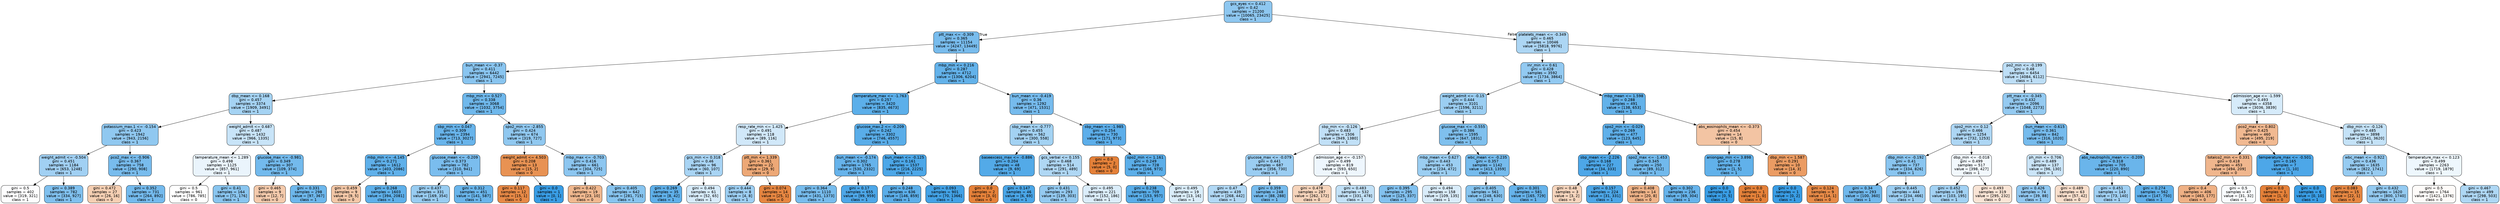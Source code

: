 digraph Tree {
node [shape=box, style="filled, rounded", color="black", fontname="helvetica"] ;
edge [fontname="helvetica"] ;
0 [label="gcs_eyes <= 0.412\ngini = 0.42\nsamples = 21200\nvalue = [10065, 23425]\nclass = 1", fillcolor="#8ec7f0"] ;
1 [label="ptt_max <= -0.309\ngini = 0.365\nsamples = 11154\nvalue = [4247, 13449]\nclass = 1", fillcolor="#78bced"] ;
0 -> 1 [labeldistance=2.5, labelangle=45, headlabel="True"] ;
2 [label="bun_mean <= -0.37\ngini = 0.411\nsamples = 6442\nvalue = [2941, 7245]\nclass = 1", fillcolor="#89c5f0"] ;
1 -> 2 ;
3 [label="dbp_mean <= 0.168\ngini = 0.457\nsamples = 3374\nvalue = [1909, 3491]\nclass = 1", fillcolor="#a5d3f3"] ;
2 -> 3 ;
4 [label="potassium_max.1 <= -0.154\ngini = 0.423\nsamples = 1942\nvalue = [943, 2156]\nclass = 1", fillcolor="#90c8f0"] ;
3 -> 4 ;
5 [label="weight_admit <= -0.504\ngini = 0.451\nsamples = 1184\nvalue = [653, 1248]\nclass = 1", fillcolor="#a1d0f3"] ;
4 -> 5 ;
6 [label="gini = 0.5\nsamples = 402\nvalue = [319, 321]\nclass = 1", fillcolor="#fefeff"] ;
5 -> 6 ;
7 [label="gini = 0.389\nsamples = 782\nvalue = [334, 927]\nclass = 1", fillcolor="#80c0ee"] ;
5 -> 7 ;
8 [label="pco2_max <= -0.906\ngini = 0.367\nsamples = 758\nvalue = [290, 908]\nclass = 1", fillcolor="#78bced"] ;
4 -> 8 ;
9 [label="gini = 0.472\nsamples = 27\nvalue = [26, 16]\nclass = 0", fillcolor="#f5cfb3"] ;
8 -> 9 ;
10 [label="gini = 0.352\nsamples = 731\nvalue = [264, 892]\nclass = 1", fillcolor="#74baed"] ;
8 -> 10 ;
11 [label="weight_admit <= 0.687\ngini = 0.487\nsamples = 1432\nvalue = [966, 1335]\nclass = 1", fillcolor="#c8e4f8"] ;
3 -> 11 ;
12 [label="temperature_mean <= 1.289\ngini = 0.498\nsamples = 1125\nvalue = [857, 961]\nclass = 1", fillcolor="#eaf4fc"] ;
11 -> 12 ;
13 [label="gini = 0.5\nsamples = 961\nvalue = [786, 785]\nclass = 0", fillcolor="#ffffff"] ;
12 -> 13 ;
14 [label="gini = 0.41\nsamples = 164\nvalue = [71, 176]\nclass = 1", fillcolor="#89c5ef"] ;
12 -> 14 ;
15 [label="glucose_max <= -0.981\ngini = 0.349\nsamples = 307\nvalue = [109, 374]\nclass = 1", fillcolor="#73baed"] ;
11 -> 15 ;
16 [label="gini = 0.465\nsamples = 9\nvalue = [12, 7]\nclass = 0", fillcolor="#f4caac"] ;
15 -> 16 ;
17 [label="gini = 0.331\nsamples = 298\nvalue = [97, 367]\nclass = 1", fillcolor="#6db7ec"] ;
15 -> 17 ;
18 [label="mbp_min <= 0.527\ngini = 0.338\nsamples = 3068\nvalue = [1032, 3754]\nclass = 1", fillcolor="#6fb8ec"] ;
2 -> 18 ;
19 [label="sbp_min <= 0.047\ngini = 0.309\nsamples = 2394\nvalue = [713, 3027]\nclass = 1", fillcolor="#68b4eb"] ;
18 -> 19 ;
20 [label="mbp_min <= -4.145\ngini = 0.271\nsamples = 1612\nvalue = [403, 2086]\nclass = 1", fillcolor="#5fb0ea"] ;
19 -> 20 ;
21 [label="gini = 0.459\nsamples = 9\nvalue = [9, 5]\nclass = 0", fillcolor="#f3c7a7"] ;
20 -> 21 ;
22 [label="gini = 0.268\nsamples = 1603\nvalue = [394, 2081]\nclass = 1", fillcolor="#5eb0ea"] ;
20 -> 22 ;
23 [label="glucose_mean <= -0.209\ngini = 0.373\nsamples = 782\nvalue = [310, 941]\nclass = 1", fillcolor="#7abdee"] ;
19 -> 23 ;
24 [label="gini = 0.437\nsamples = 331\nvalue = [169, 354]\nclass = 1", fillcolor="#98ccf1"] ;
23 -> 24 ;
25 [label="gini = 0.312\nsamples = 451\nvalue = [141, 587]\nclass = 1", fillcolor="#69b5eb"] ;
23 -> 25 ;
26 [label="spo2_min <= -2.855\ngini = 0.424\nsamples = 674\nvalue = [319, 727]\nclass = 1", fillcolor="#90c8f0"] ;
18 -> 26 ;
27 [label="weight_admit <= 4.503\ngini = 0.208\nsamples = 13\nvalue = [15, 2]\nclass = 0", fillcolor="#e89253"] ;
26 -> 27 ;
28 [label="gini = 0.117\nsamples = 12\nvalue = [15, 1]\nclass = 0", fillcolor="#e78946"] ;
27 -> 28 ;
29 [label="gini = 0.0\nsamples = 1\nvalue = [0, 1]\nclass = 1", fillcolor="#399de5"] ;
27 -> 29 ;
30 [label="mbp_max <= -0.703\ngini = 0.416\nsamples = 661\nvalue = [304, 725]\nclass = 1", fillcolor="#8cc6f0"] ;
26 -> 30 ;
31 [label="gini = 0.422\nsamples = 19\nvalue = [23, 10]\nclass = 0", fillcolor="#f0b88f"] ;
30 -> 31 ;
32 [label="gini = 0.405\nsamples = 642\nvalue = [281, 715]\nclass = 1", fillcolor="#87c4ef"] ;
30 -> 32 ;
33 [label="mbp_min <= 0.216\ngini = 0.287\nsamples = 4712\nvalue = [1306, 6204]\nclass = 1", fillcolor="#63b2ea"] ;
1 -> 33 ;
34 [label="temperature_max <= -1.763\ngini = 0.257\nsamples = 3420\nvalue = [835, 4673]\nclass = 1", fillcolor="#5cafea"] ;
33 -> 34 ;
35 [label="resp_rate_min <= 1.425\ngini = 0.491\nsamples = 118\nvalue = [89, 116]\nclass = 1", fillcolor="#d1e8f9"] ;
34 -> 35 ;
36 [label="gcs_min <= 0.318\ngini = 0.46\nsamples = 96\nvalue = [60, 107]\nclass = 1", fillcolor="#a8d4f4"] ;
35 -> 36 ;
37 [label="gini = 0.269\nsamples = 35\nvalue = [8, 42]\nclass = 1", fillcolor="#5fb0ea"] ;
36 -> 37 ;
38 [label="gini = 0.494\nsamples = 61\nvalue = [52, 65]\nclass = 1", fillcolor="#d7ebfa"] ;
36 -> 38 ;
39 [label="ptt_min <= 1.339\ngini = 0.361\nsamples = 22\nvalue = [29, 9]\nclass = 0", fillcolor="#eda876"] ;
35 -> 39 ;
40 [label="gini = 0.444\nsamples = 8\nvalue = [4, 8]\nclass = 1", fillcolor="#9ccef2"] ;
39 -> 40 ;
41 [label="gini = 0.074\nsamples = 14\nvalue = [25, 1]\nclass = 0", fillcolor="#e68641"] ;
39 -> 41 ;
42 [label="glucose_max.2 <= -0.209\ngini = 0.242\nsamples = 3302\nvalue = [746, 4557]\nclass = 1", fillcolor="#59ade9"] ;
34 -> 42 ;
43 [label="bun_mean <= -0.174\ngini = 0.302\nsamples = 1765\nvalue = [530, 2332]\nclass = 1", fillcolor="#66b3eb"] ;
42 -> 43 ;
44 [label="gini = 0.364\nsamples = 1110\nvalue = [431, 1373]\nclass = 1", fillcolor="#77bced"] ;
43 -> 44 ;
45 [label="gini = 0.17\nsamples = 655\nvalue = [99, 959]\nclass = 1", fillcolor="#4da7e8"] ;
43 -> 45 ;
46 [label="bun_mean <= -0.125\ngini = 0.161\nsamples = 1537\nvalue = [216, 2225]\nclass = 1", fillcolor="#4ca7e8"] ;
42 -> 46 ;
47 [label="gini = 0.248\nsamples = 636\nvalue = [146, 859]\nclass = 1", fillcolor="#5baee9"] ;
46 -> 47 ;
48 [label="gini = 0.093\nsamples = 901\nvalue = [70, 1366]\nclass = 1", fillcolor="#43a2e6"] ;
46 -> 48 ;
49 [label="bun_mean <= -0.419\ngini = 0.36\nsamples = 1292\nvalue = [471, 1531]\nclass = 1", fillcolor="#76bbed"] ;
33 -> 49 ;
50 [label="sbp_mean <= -0.777\ngini = 0.455\nsamples = 562\nvalue = [300, 558]\nclass = 1", fillcolor="#a3d2f3"] ;
49 -> 50 ;
51 [label="baseexcess_max <= -0.886\ngini = 0.204\nsamples = 48\nvalue = [9, 69]\nclass = 1", fillcolor="#53aae8"] ;
50 -> 51 ;
52 [label="gini = 0.0\nsamples = 2\nvalue = [3, 0]\nclass = 0", fillcolor="#e58139"] ;
51 -> 52 ;
53 [label="gini = 0.147\nsamples = 46\nvalue = [6, 69]\nclass = 1", fillcolor="#4aa6e7"] ;
51 -> 53 ;
54 [label="gcs_verbal <= 0.155\ngini = 0.468\nsamples = 514\nvalue = [291, 489]\nclass = 1", fillcolor="#afd7f4"] ;
50 -> 54 ;
55 [label="gini = 0.431\nsamples = 293\nvalue = [139, 303]\nclass = 1", fillcolor="#94caf1"] ;
54 -> 55 ;
56 [label="gini = 0.495\nsamples = 221\nvalue = [152, 186]\nclass = 1", fillcolor="#dbedfa"] ;
54 -> 56 ;
57 [label="sbp_mean <= -1.985\ngini = 0.254\nsamples = 730\nvalue = [171, 973]\nclass = 1", fillcolor="#5caeea"] ;
49 -> 57 ;
58 [label="gini = 0.0\nsamples = 2\nvalue = [5, 0]\nclass = 0", fillcolor="#e58139"] ;
57 -> 58 ;
59 [label="spo2_min <= 1.161\ngini = 0.249\nsamples = 728\nvalue = [166, 973]\nclass = 1", fillcolor="#5baee9"] ;
57 -> 59 ;
60 [label="gini = 0.238\nsamples = 709\nvalue = [153, 957]\nclass = 1", fillcolor="#59ade9"] ;
59 -> 60 ;
61 [label="gini = 0.495\nsamples = 19\nvalue = [13, 16]\nclass = 1", fillcolor="#daedfa"] ;
59 -> 61 ;
62 [label="platelets_mean <= -0.349\ngini = 0.465\nsamples = 10046\nvalue = [5818, 9976]\nclass = 1", fillcolor="#acd6f4"] ;
0 -> 62 [labeldistance=2.5, labelangle=-45, headlabel="False"] ;
63 [label="inr_min <= 0.61\ngini = 0.428\nsamples = 3592\nvalue = [1734, 3864]\nclass = 1", fillcolor="#92c9f1"] ;
62 -> 63 ;
64 [label="weight_admit <= -0.15\ngini = 0.444\nsamples = 3101\nvalue = [1596, 3211]\nclass = 1", fillcolor="#9bcef2"] ;
63 -> 64 ;
65 [label="sbp_min <= -0.126\ngini = 0.483\nsamples = 1506\nvalue = [949, 1380]\nclass = 1", fillcolor="#c1e0f7"] ;
64 -> 65 ;
66 [label="glucose_max <= -0.079\ngini = 0.441\nsamples = 687\nvalue = [356, 730]\nclass = 1", fillcolor="#9acdf2"] ;
65 -> 66 ;
67 [label="gini = 0.47\nsamples = 439\nvalue = [268, 442]\nclass = 1", fillcolor="#b1d8f5"] ;
66 -> 67 ;
68 [label="gini = 0.359\nsamples = 248\nvalue = [88, 288]\nclass = 1", fillcolor="#76bbed"] ;
66 -> 68 ;
69 [label="admission_age <= -0.157\ngini = 0.499\nsamples = 819\nvalue = [593, 650]\nclass = 1", fillcolor="#eef6fd"] ;
65 -> 69 ;
70 [label="gini = 0.478\nsamples = 287\nvalue = [262, 172]\nclass = 0", fillcolor="#f6d4bb"] ;
69 -> 70 ;
71 [label="gini = 0.483\nsamples = 532\nvalue = [331, 478]\nclass = 1", fillcolor="#c2e1f7"] ;
69 -> 71 ;
72 [label="glucose_max <= -0.555\ngini = 0.386\nsamples = 1595\nvalue = [647, 1831]\nclass = 1", fillcolor="#7fc0ee"] ;
64 -> 72 ;
73 [label="mbp_mean <= 0.627\ngini = 0.443\nsamples = 453\nvalue = [234, 472]\nclass = 1", fillcolor="#9bcef2"] ;
72 -> 73 ;
74 [label="gini = 0.395\nsamples = 295\nvalue = [125, 337]\nclass = 1", fillcolor="#82c1ef"] ;
73 -> 74 ;
75 [label="gini = 0.494\nsamples = 158\nvalue = [109, 135]\nclass = 1", fillcolor="#d9ecfa"] ;
73 -> 75 ;
76 [label="wbc_mean <= -0.235\ngini = 0.357\nsamples = 1142\nvalue = [413, 1359]\nclass = 1", fillcolor="#75bbed"] ;
72 -> 76 ;
77 [label="gini = 0.405\nsamples = 561\nvalue = [248, 630]\nclass = 1", fillcolor="#87c4ef"] ;
76 -> 77 ;
78 [label="gini = 0.301\nsamples = 581\nvalue = [165, 729]\nclass = 1", fillcolor="#66b3eb"] ;
76 -> 78 ;
79 [label="mbp_mean <= 1.598\ngini = 0.288\nsamples = 491\nvalue = [138, 653]\nclass = 1", fillcolor="#63b2ea"] ;
63 -> 79 ;
80 [label="spo2_min <= -0.029\ngini = 0.269\nsamples = 477\nvalue = [123, 645]\nclass = 1", fillcolor="#5fb0ea"] ;
79 -> 80 ;
81 [label="sbp_mean <= -2.226\ngini = 0.168\nsamples = 227\nvalue = [34, 333]\nclass = 1", fillcolor="#4da7e8"] ;
80 -> 81 ;
82 [label="gini = 0.48\nsamples = 3\nvalue = [3, 2]\nclass = 0", fillcolor="#f6d5bd"] ;
81 -> 82 ;
83 [label="gini = 0.157\nsamples = 224\nvalue = [31, 331]\nclass = 1", fillcolor="#4ca6e7"] ;
81 -> 83 ;
84 [label="spo2_max <= -1.453\ngini = 0.345\nsamples = 250\nvalue = [89, 312]\nclass = 1", fillcolor="#71b9ec"] ;
80 -> 84 ;
85 [label="gini = 0.408\nsamples = 14\nvalue = [20, 8]\nclass = 0", fillcolor="#efb388"] ;
84 -> 85 ;
86 [label="gini = 0.302\nsamples = 236\nvalue = [69, 304]\nclass = 1", fillcolor="#66b3eb"] ;
84 -> 86 ;
87 [label="abs_eosinophils_mean <= -0.373\ngini = 0.454\nsamples = 14\nvalue = [15, 8]\nclass = 0", fillcolor="#f3c4a3"] ;
79 -> 87 ;
88 [label="aniongap_min <= 3.898\ngini = 0.278\nsamples = 4\nvalue = [1, 5]\nclass = 1", fillcolor="#61b1ea"] ;
87 -> 88 ;
89 [label="gini = 0.0\nsamples = 3\nvalue = [0, 5]\nclass = 1", fillcolor="#399de5"] ;
88 -> 89 ;
90 [label="gini = 0.0\nsamples = 1\nvalue = [1, 0]\nclass = 0", fillcolor="#e58139"] ;
88 -> 90 ;
91 [label="dbp_min <= 1.587\ngini = 0.291\nsamples = 10\nvalue = [14, 3]\nclass = 0", fillcolor="#eb9c63"] ;
87 -> 91 ;
92 [label="gini = 0.0\nsamples = 1\nvalue = [0, 2]\nclass = 1", fillcolor="#399de5"] ;
91 -> 92 ;
93 [label="gini = 0.124\nsamples = 9\nvalue = [14, 1]\nclass = 0", fillcolor="#e78a47"] ;
91 -> 93 ;
94 [label="po2_min <= -0.199\ngini = 0.48\nsamples = 6454\nvalue = [4084, 6112]\nclass = 1", fillcolor="#bddef6"] ;
62 -> 94 ;
95 [label="ptt_max <= -0.345\ngini = 0.432\nsamples = 2096\nvalue = [1048, 2273]\nclass = 1", fillcolor="#94caf1"] ;
94 -> 95 ;
96 [label="spo2_min <= 0.12\ngini = 0.466\nsamples = 1254\nvalue = [732, 1253]\nclass = 1", fillcolor="#add6f4"] ;
95 -> 96 ;
97 [label="dbp_min <= -0.192\ngini = 0.41\nsamples = 737\nvalue = [334, 826]\nclass = 1", fillcolor="#89c5f0"] ;
96 -> 97 ;
98 [label="gini = 0.34\nsamples = 293\nvalue = [100, 360]\nclass = 1", fillcolor="#70b8ec"] ;
97 -> 98 ;
99 [label="gini = 0.445\nsamples = 444\nvalue = [234, 466]\nclass = 1", fillcolor="#9ccef2"] ;
97 -> 99 ;
100 [label="dbp_min <= -0.018\ngini = 0.499\nsamples = 517\nvalue = [398, 427]\nclass = 1", fillcolor="#f2f8fd"] ;
96 -> 100 ;
101 [label="gini = 0.452\nsamples = 198\nvalue = [103, 195]\nclass = 1", fillcolor="#a2d1f3"] ;
100 -> 101 ;
102 [label="gini = 0.493\nsamples = 319\nvalue = [295, 232]\nclass = 0", fillcolor="#f9e4d5"] ;
100 -> 102 ;
103 [label="bun_mean <= -0.615\ngini = 0.361\nsamples = 842\nvalue = [316, 1020]\nclass = 1", fillcolor="#76bbed"] ;
95 -> 103 ;
104 [label="ph_min <= 0.706\ngini = 0.489\nsamples = 137\nvalue = [96, 130]\nclass = 1", fillcolor="#cbe5f8"] ;
103 -> 104 ;
105 [label="gini = 0.426\nsamples = 74\nvalue = [39, 88]\nclass = 1", fillcolor="#91c8f1"] ;
104 -> 105 ;
106 [label="gini = 0.489\nsamples = 63\nvalue = [57, 42]\nclass = 0", fillcolor="#f8decb"] ;
104 -> 106 ;
107 [label="abs_neutrophils_mean <= -0.209\ngini = 0.318\nsamples = 705\nvalue = [220, 890]\nclass = 1", fillcolor="#6ab5eb"] ;
103 -> 107 ;
108 [label="gini = 0.451\nsamples = 143\nvalue = [73, 140]\nclass = 1", fillcolor="#a0d0f3"] ;
107 -> 108 ;
109 [label="gini = 0.274\nsamples = 562\nvalue = [147, 750]\nclass = 1", fillcolor="#60b0ea"] ;
107 -> 109 ;
110 [label="admission_age <= -1.599\ngini = 0.493\nsamples = 4358\nvalue = [3036, 3839]\nclass = 1", fillcolor="#d6ebfa"] ;
94 -> 110 ;
111 [label="pco2_max <= 0.802\ngini = 0.425\nsamples = 460\nvalue = [495, 219]\nclass = 0", fillcolor="#f1b991"] ;
110 -> 111 ;
112 [label="totalco2_min <= 0.331\ngini = 0.418\nsamples = 453\nvalue = [494, 209]\nclass = 0", fillcolor="#f0b68d"] ;
111 -> 112 ;
113 [label="gini = 0.4\nsamples = 406\nvalue = [463, 177]\nclass = 0", fillcolor="#efb185"] ;
112 -> 113 ;
114 [label="gini = 0.5\nsamples = 47\nvalue = [31, 32]\nclass = 1", fillcolor="#f9fcfe"] ;
112 -> 114 ;
115 [label="temperature_max <= -0.501\ngini = 0.165\nsamples = 7\nvalue = [1, 10]\nclass = 1", fillcolor="#4da7e8"] ;
111 -> 115 ;
116 [label="gini = 0.0\nsamples = 1\nvalue = [1, 0]\nclass = 0", fillcolor="#e58139"] ;
115 -> 116 ;
117 [label="gini = 0.0\nsamples = 6\nvalue = [0, 10]\nclass = 1", fillcolor="#399de5"] ;
115 -> 117 ;
118 [label="dbp_min <= -0.126\ngini = 0.485\nsamples = 3898\nvalue = [2541, 3620]\nclass = 1", fillcolor="#c4e2f7"] ;
110 -> 118 ;
119 [label="wbc_mean <= -0.922\ngini = 0.436\nsamples = 1635\nvalue = [822, 1741]\nclass = 1", fillcolor="#96cbf1"] ;
118 -> 119 ;
120 [label="gini = 0.083\nsamples = 15\nvalue = [22, 1]\nclass = 0", fillcolor="#e68742"] ;
119 -> 120 ;
121 [label="gini = 0.432\nsamples = 1620\nvalue = [800, 1740]\nclass = 1", fillcolor="#94caf1"] ;
119 -> 121 ;
122 [label="temperature_max <= 0.123\ngini = 0.499\nsamples = 2263\nvalue = [1719, 1879]\nclass = 1", fillcolor="#eef7fd"] ;
118 -> 122 ;
123 [label="gini = 0.5\nsamples = 1764\nvalue = [1421, 1376]\nclass = 0", fillcolor="#fefbf9"] ;
122 -> 123 ;
124 [label="gini = 0.467\nsamples = 499\nvalue = [298, 503]\nclass = 1", fillcolor="#aed7f4"] ;
122 -> 124 ;
}